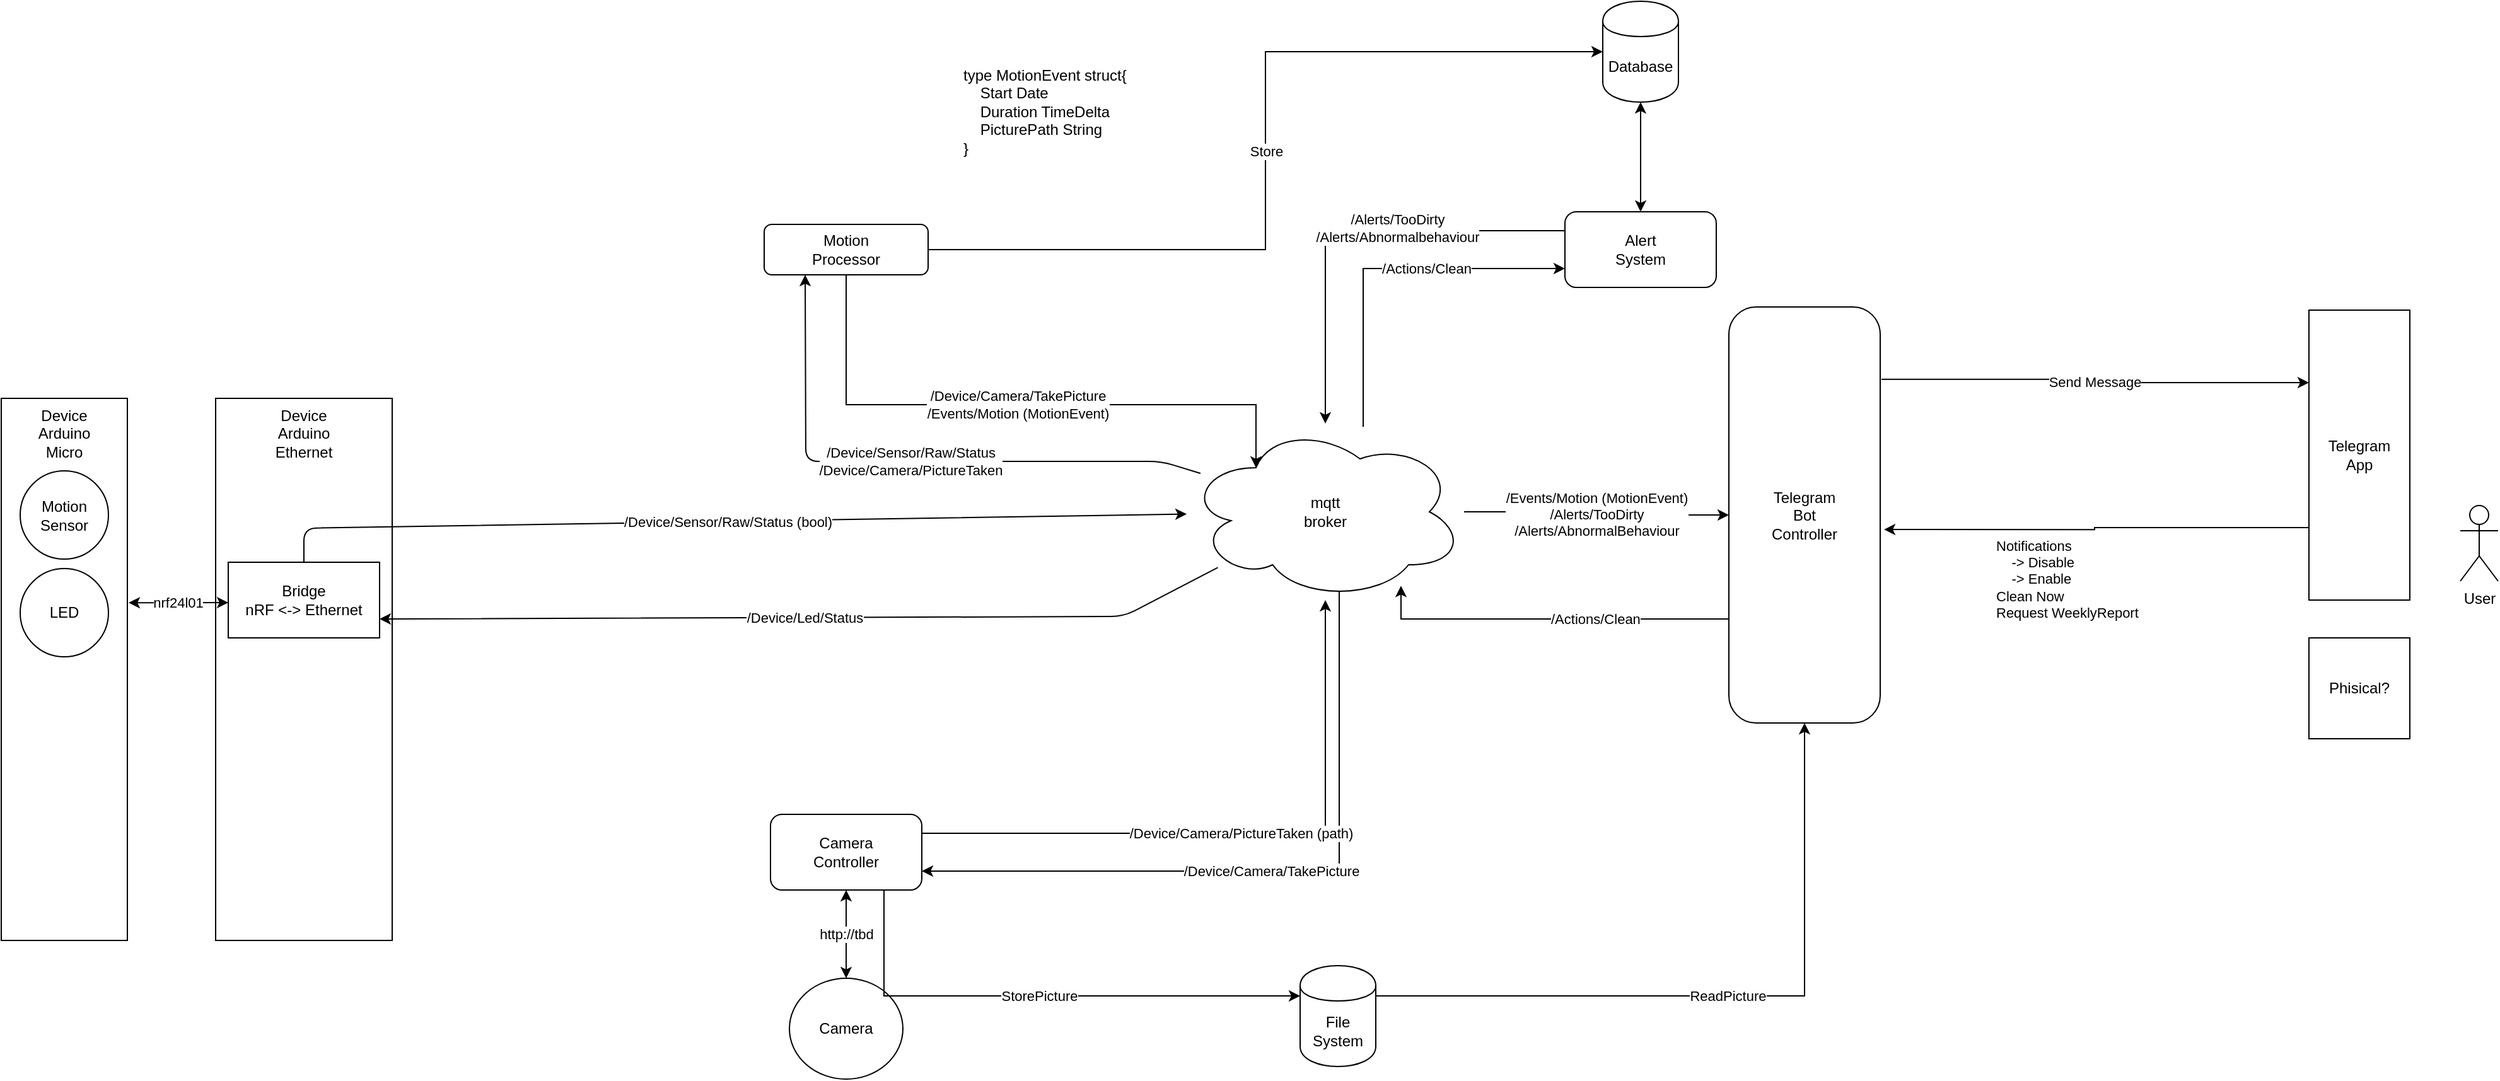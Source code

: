 <mxfile version="10.7.7" type="github"><diagram id="Dy6cFMm7wjyoBpbgvN6d" name="Page-1"><mxGraphModel dx="1327" dy="743" grid="1" gridSize="10" guides="1" tooltips="1" connect="1" arrows="1" fold="1" page="1" pageScale="1" pageWidth="3300" pageHeight="4681" math="0" shadow="0"><root><mxCell id="0"/><mxCell id="1" parent="0"/><mxCell id="-YkR36qcoaX-Up6-jxle-45" value="&lt;div&gt;Device&lt;/div&gt;&lt;div&gt;Arduino&lt;/div&gt;&lt;div&gt;Ethernet&lt;br&gt;&lt;/div&gt;" style="rounded=0;whiteSpace=wrap;html=1;align=center;verticalAlign=top;" vertex="1" parent="1"><mxGeometry x="260" y="467" width="140" height="430" as="geometry"/></mxCell><mxCell id="-YkR36qcoaX-Up6-jxle-34" value="&lt;div&gt;/Device/Camera/TakePicture&lt;br&gt;&lt;/div&gt;&lt;div&gt;/Events/Motion (MotionEvent)&lt;/div&gt;" style="edgeStyle=orthogonalEdgeStyle;rounded=0;orthogonalLoop=1;jettySize=auto;html=1;exitX=0.5;exitY=1;exitDx=0;exitDy=0;entryX=0.25;entryY=0.25;entryDx=0;entryDy=0;entryPerimeter=0;startArrow=none;startFill=0;" edge="1" parent="1" source="-YkR36qcoaX-Up6-jxle-21" target="-YkR36qcoaX-Up6-jxle-16"><mxGeometry relative="1" as="geometry"><Array as="points"><mxPoint x="760" y="472"/><mxPoint x="1085" y="472"/></Array></mxGeometry></mxCell><mxCell id="-YkR36qcoaX-Up6-jxle-47" value="Store" style="edgeStyle=orthogonalEdgeStyle;rounded=0;orthogonalLoop=1;jettySize=auto;html=1;exitX=1;exitY=0.5;exitDx=0;exitDy=0;entryX=0;entryY=0.5;entryDx=0;entryDy=0;startArrow=none;startFill=0;" edge="1" parent="1" source="-YkR36qcoaX-Up6-jxle-21" target="-YkR36qcoaX-Up6-jxle-46"><mxGeometry relative="1" as="geometry"/></mxCell><mxCell id="-YkR36qcoaX-Up6-jxle-21" value="&lt;div&gt;Motion&lt;/div&gt;&lt;div&gt;Processor&lt;br&gt;&lt;/div&gt;" style="rounded=1;whiteSpace=wrap;html=1;" vertex="1" parent="1"><mxGeometry x="695" y="329" width="130" height="40" as="geometry"/></mxCell><mxCell id="-YkR36qcoaX-Up6-jxle-14" value="&lt;div&gt;Device&lt;/div&gt;&lt;div&gt;Arduino&lt;br&gt;&lt;/div&gt;&lt;div&gt;Micro&lt;br&gt;&lt;/div&gt;" style="rounded=0;whiteSpace=wrap;html=1;align=center;verticalAlign=top;" vertex="1" parent="1"><mxGeometry x="90" y="467" width="100" height="430" as="geometry"/></mxCell><mxCell id="-YkR36qcoaX-Up6-jxle-1" value="&lt;div&gt;Motion&lt;/div&gt;&lt;div&gt;Sensor&lt;/div&gt;" style="ellipse;whiteSpace=wrap;html=1;aspect=fixed;" vertex="1" parent="1"><mxGeometry x="105" y="524.5" width="70" height="70" as="geometry"/></mxCell><mxCell id="-YkR36qcoaX-Up6-jxle-2" value="User" style="shape=umlActor;verticalLabelPosition=bottom;labelBackgroundColor=#ffffff;verticalAlign=top;html=1;outlineConnect=0;" vertex="1" parent="1"><mxGeometry x="2040" y="552" width="30" height="60" as="geometry"/></mxCell><mxCell id="-YkR36qcoaX-Up6-jxle-4" value="Phisical?" style="whiteSpace=wrap;html=1;aspect=fixed;" vertex="1" parent="1"><mxGeometry x="1920" y="657" width="80" height="80" as="geometry"/></mxCell><mxCell id="-YkR36qcoaX-Up6-jxle-5" value="/Device/Sensor/Raw/Status (bool)" style="endArrow=classic;html=1;exitX=0.5;exitY=0;exitDx=0;exitDy=0;" edge="1" parent="1" source="-YkR36qcoaX-Up6-jxle-43" target="-YkR36qcoaX-Up6-jxle-16"><mxGeometry width="50" height="50" relative="1" as="geometry"><mxPoint x="480" y="557" as="sourcePoint"/><mxPoint x="720" y="557" as="targetPoint"/><Array as="points"><mxPoint x="330" y="570"/></Array></mxGeometry></mxCell><mxCell id="-YkR36qcoaX-Up6-jxle-9" value="&lt;div&gt;type MotionEvent struct{&lt;/div&gt;&lt;div&gt;&amp;nbsp;&amp;nbsp;&amp;nbsp; Start Date&lt;/div&gt;&lt;div&gt;&amp;nbsp;&amp;nbsp;&amp;nbsp; Duration TimeDelta&lt;/div&gt;&lt;div&gt;&amp;nbsp;&amp;nbsp;&amp;nbsp; PicturePath String&lt;br&gt;&lt;/div&gt;&lt;div&gt;}&lt;br&gt;&lt;/div&gt;" style="text;html=1;strokeColor=none;fillColor=none;align=left;verticalAlign=top;whiteSpace=wrap;rounded=0;" vertex="1" parent="1"><mxGeometry x="851" y="197" width="230" height="70" as="geometry"/></mxCell><mxCell id="-YkR36qcoaX-Up6-jxle-11" value="Camera" style="ellipse;whiteSpace=wrap;html=1;align=center;" vertex="1" parent="1"><mxGeometry x="715" y="927" width="90" height="80" as="geometry"/></mxCell><mxCell id="-YkR36qcoaX-Up6-jxle-15" value="LED" style="ellipse;whiteSpace=wrap;html=1;aspect=fixed;" vertex="1" parent="1"><mxGeometry x="105" y="602" width="70" height="70" as="geometry"/></mxCell><mxCell id="-YkR36qcoaX-Up6-jxle-31" value="/Device/Camera/TakePicture" style="edgeStyle=orthogonalEdgeStyle;rounded=0;orthogonalLoop=1;jettySize=auto;html=1;exitX=0.55;exitY=0.95;exitDx=0;exitDy=0;exitPerimeter=0;entryX=1;entryY=0.75;entryDx=0;entryDy=0;startArrow=none;startFill=0;" edge="1" parent="1" source="-YkR36qcoaX-Up6-jxle-16" target="-YkR36qcoaX-Up6-jxle-25"><mxGeometry relative="1" as="geometry"><Array as="points"><mxPoint x="1151" y="842"/></Array></mxGeometry></mxCell><mxCell id="-YkR36qcoaX-Up6-jxle-36" value="&lt;div&gt;/Events/Motion (MotionEvent)&lt;/div&gt;&lt;div&gt;/Alerts/TooDirty&lt;/div&gt;&lt;div&gt;/Alerts/AbnormalBehaviour&lt;br&gt;&lt;/div&gt;" style="edgeStyle=orthogonalEdgeStyle;rounded=0;orthogonalLoop=1;jettySize=auto;html=1;startArrow=none;startFill=0;" edge="1" parent="1" source="-YkR36qcoaX-Up6-jxle-16" target="-YkR36qcoaX-Up6-jxle-35"><mxGeometry relative="1" as="geometry"/></mxCell><mxCell id="-YkR36qcoaX-Up6-jxle-58" value="/Actions/Clean" style="edgeStyle=orthogonalEdgeStyle;rounded=0;orthogonalLoop=1;jettySize=auto;html=1;startArrow=none;startFill=0;align=center;verticalAlign=middle;entryX=0;entryY=0.75;entryDx=0;entryDy=0;" edge="1" parent="1" source="-YkR36qcoaX-Up6-jxle-16" target="-YkR36qcoaX-Up6-jxle-48"><mxGeometry x="-0.12" y="-50" relative="1" as="geometry"><Array as="points"><mxPoint x="1170" y="364"/></Array><mxPoint x="50" y="-50" as="offset"/></mxGeometry></mxCell><mxCell id="-YkR36qcoaX-Up6-jxle-16" value="&lt;div&gt;mqtt&lt;/div&gt;&lt;div&gt;broker&lt;br&gt;&lt;/div&gt;" style="ellipse;shape=cloud;whiteSpace=wrap;html=1;align=center;" vertex="1" parent="1"><mxGeometry x="1030" y="487" width="220" height="140" as="geometry"/></mxCell><mxCell id="-YkR36qcoaX-Up6-jxle-20" value="/Device/Led/Status" style="endArrow=classic;html=1;entryX=1;entryY=0.75;entryDx=0;entryDy=0;" edge="1" parent="1" source="-YkR36qcoaX-Up6-jxle-16" target="-YkR36qcoaX-Up6-jxle-43"><mxGeometry width="50" height="50" relative="1" as="geometry"><mxPoint x="540" y="967" as="sourcePoint"/><mxPoint x="510" y="672" as="targetPoint"/><Array as="points"><mxPoint x="980" y="640"/></Array></mxGeometry></mxCell><mxCell id="-YkR36qcoaX-Up6-jxle-22" value="&lt;div&gt;/Device/Sensor/Raw/Status&lt;br&gt;/Device/Camera/PictureTaken&lt;br&gt;&lt;/div&gt;" style="endArrow=classic;html=1;entryX=0.25;entryY=1;entryDx=0;entryDy=0;" edge="1" parent="1" source="-YkR36qcoaX-Up6-jxle-16" target="-YkR36qcoaX-Up6-jxle-21"><mxGeometry width="50" height="50" relative="1" as="geometry"><mxPoint x="940" y="537" as="sourcePoint"/><mxPoint x="990" y="487" as="targetPoint"/><Array as="points"><mxPoint x="1010" y="517"/><mxPoint x="728" y="517"/></Array></mxGeometry></mxCell><mxCell id="-YkR36qcoaX-Up6-jxle-41" value="ReadPicture" style="edgeStyle=orthogonalEdgeStyle;rounded=0;orthogonalLoop=1;jettySize=auto;html=1;exitX=1;exitY=0.3;exitDx=0;exitDy=0;entryX=0.5;entryY=1;entryDx=0;entryDy=0;startArrow=none;startFill=0;" edge="1" parent="1" source="-YkR36qcoaX-Up6-jxle-23" target="-YkR36qcoaX-Up6-jxle-35"><mxGeometry relative="1" as="geometry"/></mxCell><mxCell id="-YkR36qcoaX-Up6-jxle-23" value="&lt;div&gt;File&lt;/div&gt;&lt;div&gt;System&lt;br&gt;&lt;/div&gt;" style="shape=cylinder;whiteSpace=wrap;html=1;boundedLbl=1;backgroundOutline=1;align=center;" vertex="1" parent="1"><mxGeometry x="1120" y="917" width="60" height="80" as="geometry"/></mxCell><mxCell id="-YkR36qcoaX-Up6-jxle-26" value="http://tbd" style="edgeStyle=orthogonalEdgeStyle;rounded=0;orthogonalLoop=1;jettySize=auto;html=1;exitX=0.5;exitY=1;exitDx=0;exitDy=0;startArrow=classic;startFill=1;" edge="1" parent="1" source="-YkR36qcoaX-Up6-jxle-25" target="-YkR36qcoaX-Up6-jxle-11"><mxGeometry relative="1" as="geometry"/></mxCell><mxCell id="-YkR36qcoaX-Up6-jxle-28" value="/Device/Camera/PictureTaken (path)" style="edgeStyle=orthogonalEdgeStyle;rounded=0;orthogonalLoop=1;jettySize=auto;html=1;exitX=1;exitY=0.25;exitDx=0;exitDy=0;startArrow=none;startFill=0;" edge="1" parent="1" source="-YkR36qcoaX-Up6-jxle-25" target="-YkR36qcoaX-Up6-jxle-16"><mxGeometry relative="1" as="geometry"/></mxCell><mxCell id="-YkR36qcoaX-Up6-jxle-32" value="StorePicture" style="edgeStyle=orthogonalEdgeStyle;rounded=0;orthogonalLoop=1;jettySize=auto;html=1;exitX=0.75;exitY=1;exitDx=0;exitDy=0;entryX=0;entryY=0.3;entryDx=0;entryDy=0;startArrow=none;startFill=0;" edge="1" parent="1" source="-YkR36qcoaX-Up6-jxle-25" target="-YkR36qcoaX-Up6-jxle-23"><mxGeometry relative="1" as="geometry"/></mxCell><mxCell id="-YkR36qcoaX-Up6-jxle-25" value="&lt;div&gt;Camera&lt;/div&gt;&lt;div&gt;Controller&lt;br&gt;&lt;/div&gt;" style="rounded=1;whiteSpace=wrap;html=1;align=center;" vertex="1" parent="1"><mxGeometry x="700" y="797" width="120" height="60" as="geometry"/></mxCell><mxCell id="-YkR36qcoaX-Up6-jxle-38" value="Send Message" style="edgeStyle=orthogonalEdgeStyle;rounded=0;orthogonalLoop=1;jettySize=auto;html=1;exitX=1.008;exitY=0.174;exitDx=0;exitDy=0;entryX=0;entryY=0.25;entryDx=0;entryDy=0;startArrow=none;startFill=0;exitPerimeter=0;" edge="1" parent="1" source="-YkR36qcoaX-Up6-jxle-35" target="-YkR36qcoaX-Up6-jxle-37"><mxGeometry relative="1" as="geometry"/></mxCell><mxCell id="-YkR36qcoaX-Up6-jxle-57" value="/Actions/Clean" style="edgeStyle=orthogonalEdgeStyle;rounded=0;orthogonalLoop=1;jettySize=auto;html=1;exitX=0;exitY=0.75;exitDx=0;exitDy=0;startArrow=none;startFill=0;align=left;" edge="1" parent="1" source="-YkR36qcoaX-Up6-jxle-35" target="-YkR36qcoaX-Up6-jxle-16"><mxGeometry relative="1" as="geometry"><Array as="points"><mxPoint x="1200" y="642"/></Array></mxGeometry></mxCell><mxCell id="-YkR36qcoaX-Up6-jxle-35" value="&lt;div&gt;Telegram&lt;/div&gt;&lt;div&gt;Bot&lt;/div&gt;&lt;div&gt;Controller&lt;br&gt;&lt;/div&gt;" style="rounded=1;whiteSpace=wrap;html=1;align=center;arcSize=18;" vertex="1" parent="1"><mxGeometry x="1460" y="394.5" width="120" height="330" as="geometry"/></mxCell><mxCell id="-YkR36qcoaX-Up6-jxle-55" value="&lt;div&gt;Notifications &lt;br&gt;&lt;/div&gt;&lt;div align=&quot;left&quot;&gt;&amp;nbsp;&amp;nbsp;&amp;nbsp; -&amp;gt; Disable&lt;/div&gt;&lt;div align=&quot;left&quot;&gt;&amp;nbsp;&amp;nbsp;&amp;nbsp; -&amp;gt; Enable&lt;br&gt;&lt;/div&gt;&lt;div&gt;Clean Now&lt;/div&gt;&lt;div&gt;Request WeeklyReport&lt;br&gt;&lt;/div&gt;" style="edgeStyle=orthogonalEdgeStyle;rounded=0;orthogonalLoop=1;jettySize=auto;html=1;exitX=0;exitY=0.75;exitDx=0;exitDy=0;entryX=1.025;entryY=0.535;entryDx=0;entryDy=0;entryPerimeter=0;startArrow=none;startFill=0;align=left;verticalAlign=top;" edge="1" parent="1" source="-YkR36qcoaX-Up6-jxle-37" target="-YkR36qcoaX-Up6-jxle-35"><mxGeometry x="0.485" relative="1" as="geometry"><mxPoint as="offset"/></mxGeometry></mxCell><mxCell id="-YkR36qcoaX-Up6-jxle-37" value="&lt;div&gt;Telegram&lt;/div&gt;&lt;div&gt;App&lt;br&gt;&lt;/div&gt;" style="rounded=0;whiteSpace=wrap;html=1;align=center;" vertex="1" parent="1"><mxGeometry x="1920" y="397" width="80" height="230" as="geometry"/></mxCell><mxCell id="-YkR36qcoaX-Up6-jxle-42" value="nrf24l01" style="endArrow=classic;html=1;exitX=1.01;exitY=0.377;exitDx=0;exitDy=0;exitPerimeter=0;startArrow=classic;startFill=1;" edge="1" parent="1" source="-YkR36qcoaX-Up6-jxle-14"><mxGeometry width="50" height="50" relative="1" as="geometry"><mxPoint x="220" y="637" as="sourcePoint"/><mxPoint x="270" y="629" as="targetPoint"/></mxGeometry></mxCell><mxCell id="-YkR36qcoaX-Up6-jxle-43" value="&lt;div&gt;Bridge &lt;br&gt;&lt;/div&gt;&lt;div&gt;nRF &amp;lt;-&amp;gt; Ethernet&lt;br&gt;&lt;/div&gt;" style="rounded=0;whiteSpace=wrap;html=1;align=center;" vertex="1" parent="1"><mxGeometry x="270" y="597" width="120" height="60" as="geometry"/></mxCell><mxCell id="-YkR36qcoaX-Up6-jxle-49" style="edgeStyle=orthogonalEdgeStyle;rounded=0;orthogonalLoop=1;jettySize=auto;html=1;startArrow=classic;startFill=1;" edge="1" parent="1" source="-YkR36qcoaX-Up6-jxle-46" target="-YkR36qcoaX-Up6-jxle-48"><mxGeometry relative="1" as="geometry"/></mxCell><mxCell id="-YkR36qcoaX-Up6-jxle-46" value="Database" style="shape=cylinder;whiteSpace=wrap;html=1;boundedLbl=1;backgroundOutline=1;align=center;" vertex="1" parent="1"><mxGeometry x="1360" y="152" width="60" height="80" as="geometry"/></mxCell><mxCell id="-YkR36qcoaX-Up6-jxle-52" style="edgeStyle=orthogonalEdgeStyle;rounded=0;orthogonalLoop=1;jettySize=auto;html=1;startArrow=none;startFill=0;exitX=0;exitY=0.25;exitDx=0;exitDy=0;" edge="1" parent="1" source="-YkR36qcoaX-Up6-jxle-48" target="-YkR36qcoaX-Up6-jxle-16"><mxGeometry relative="1" as="geometry"/></mxCell><mxCell id="-YkR36qcoaX-Up6-jxle-53" value="&lt;div&gt;/Alerts/TooDirty&lt;/div&gt;&lt;div&gt;/Alerts/Abnormalbehaviour&lt;br&gt;&lt;/div&gt;" style="text;html=1;resizable=0;points=[];align=center;verticalAlign=middle;labelBackgroundColor=#ffffff;fontSize=11;" vertex="1" connectable="0" parent="-YkR36qcoaX-Up6-jxle-52"><mxGeometry x="-0.225" y="-2" relative="1" as="geometry"><mxPoint as="offset"/></mxGeometry></mxCell><mxCell id="-YkR36qcoaX-Up6-jxle-48" value="&lt;div&gt;Alert&lt;/div&gt;&lt;div&gt;System&lt;br&gt;&lt;/div&gt;" style="rounded=1;whiteSpace=wrap;html=1;align=center;" vertex="1" parent="1"><mxGeometry x="1330" y="319" width="120" height="60" as="geometry"/></mxCell></root></mxGraphModel></diagram></mxfile>